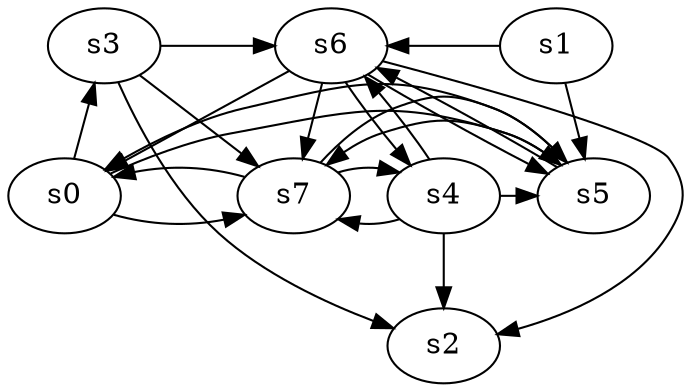 digraph game_0791_complex_8 {
    s0 [name="s0", player=0];
    s1 [name="s1", player=0];
    s2 [name="s2", player=1];
    s3 [name="s3", player=1];
    s4 [name="s4", player=0, target=1];
    s5 [name="s5", player=0, target=1];
    s6 [name="s6", player=0, target=1];
    s7 [name="s7", player=1];

    s0 -> s3 [constraint="time % 2 == 0 || time % 5 == 1"];
    s0 -> s5 [constraint="!(time % 2 == 0)"];
    s0 -> s7 [constraint="time % 3 == 1 && time % 4 == 3"];
    s1 -> s5 [constraint="!(time % 6 == 1)"];
    s1 -> s6 [constraint="!(time % 6 == 4)"];
    s3 -> s2 [constraint="time % 4 == 1 || time % 5 == 3"];
    s3 -> s6 [constraint="time % 2 == 0"];
    s3 -> s7 [constraint="time == 7 || time == 13 || time == 17"];
    s4 -> s2;
    s4 -> s5 [constraint="time % 4 == 3 || time % 4 == 3"];
    s4 -> s6 [constraint="time % 2 == 1 || time % 3 == 2"];
    s4 -> s7 [constraint="!(time % 6 == 1)"];
    s5 -> s0 [constraint="time % 3 == 0"];
    s5 -> s6 [constraint="time % 3 == 2 && time % 4 == 3"];
    s5 -> s7 [constraint="time % 2 == 0 && time % 3 == 0"];
    s6 -> s0;
    s6 -> s2 [constraint="time % 4 == 2"];
    s6 -> s4;
    s6 -> s5;
    s6 -> s7;
    s7 -> s0 [constraint="time % 2 == 1 || time % 2 == 0"];
    s7 -> s4 [constraint="time % 2 == 0 && time % 3 == 0"];
    s7 -> s5 [constraint="!(time % 5 == 3)"];
}
